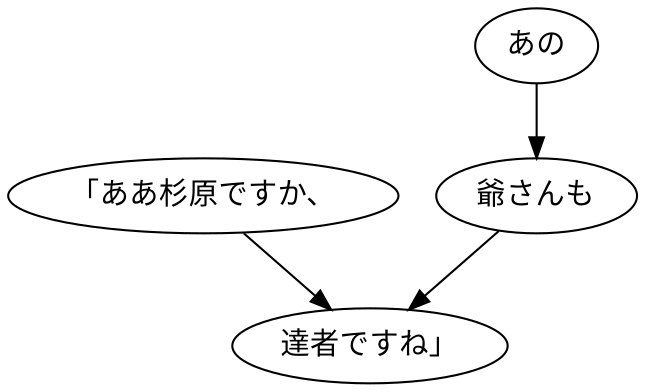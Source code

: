 digraph graph6019 {
	node0 [label="「ああ杉原ですか、"];
	node1 [label="あの"];
	node2 [label="爺さんも"];
	node3 [label="達者ですね」"];
	node0 -> node3;
	node1 -> node2;
	node2 -> node3;
}
